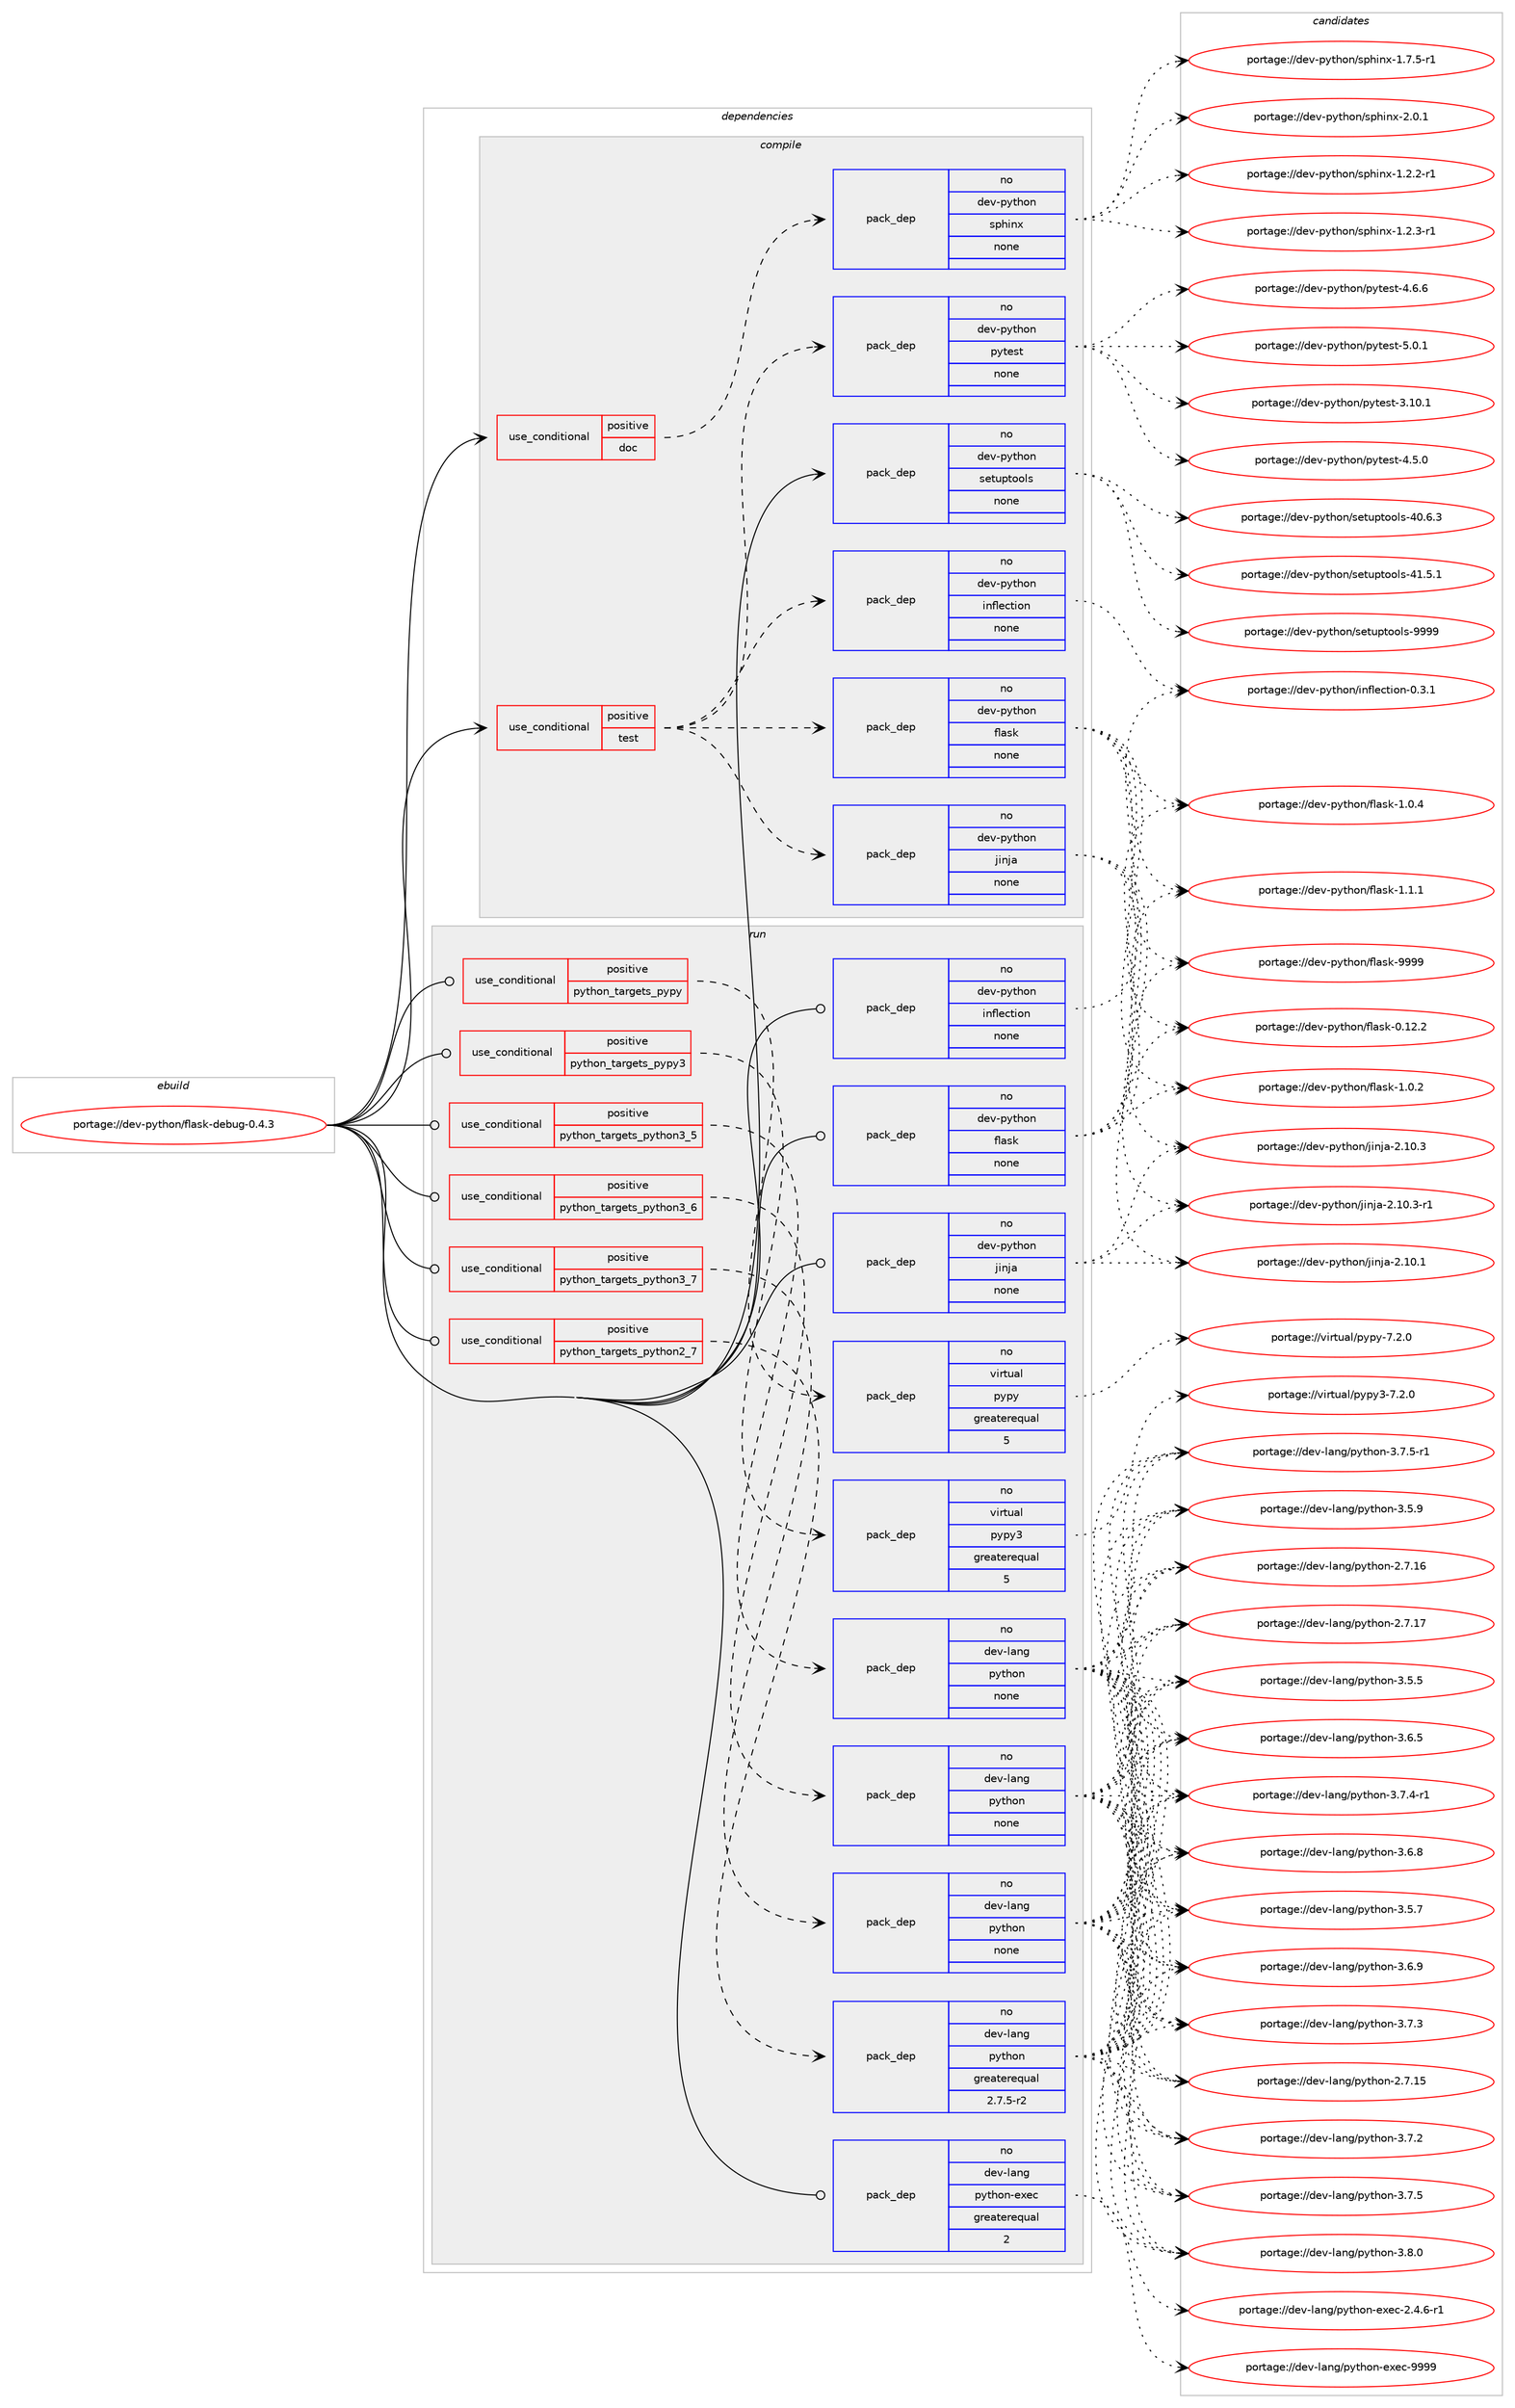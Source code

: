 digraph prolog {

# *************
# Graph options
# *************

newrank=true;
concentrate=true;
compound=true;
graph [rankdir=LR,fontname=Helvetica,fontsize=10,ranksep=1.5];#, ranksep=2.5, nodesep=0.2];
edge  [arrowhead=vee];
node  [fontname=Helvetica,fontsize=10];

# **********
# The ebuild
# **********

subgraph cluster_leftcol {
color=gray;
rank=same;
label=<<i>ebuild</i>>;
id [label="portage://dev-python/flask-debug-0.4.3", color=red, width=4, href="../dev-python/flask-debug-0.4.3.svg"];
}

# ****************
# The dependencies
# ****************

subgraph cluster_midcol {
color=gray;
label=<<i>dependencies</i>>;
subgraph cluster_compile {
fillcolor="#eeeeee";
style=filled;
label=<<i>compile</i>>;
subgraph cond28813 {
dependency140055 [label=<<TABLE BORDER="0" CELLBORDER="1" CELLSPACING="0" CELLPADDING="4"><TR><TD ROWSPAN="3" CELLPADDING="10">use_conditional</TD></TR><TR><TD>positive</TD></TR><TR><TD>doc</TD></TR></TABLE>>, shape=none, color=red];
subgraph pack107914 {
dependency140056 [label=<<TABLE BORDER="0" CELLBORDER="1" CELLSPACING="0" CELLPADDING="4" WIDTH="220"><TR><TD ROWSPAN="6" CELLPADDING="30">pack_dep</TD></TR><TR><TD WIDTH="110">no</TD></TR><TR><TD>dev-python</TD></TR><TR><TD>sphinx</TD></TR><TR><TD>none</TD></TR><TR><TD></TD></TR></TABLE>>, shape=none, color=blue];
}
dependency140055:e -> dependency140056:w [weight=20,style="dashed",arrowhead="vee"];
}
id:e -> dependency140055:w [weight=20,style="solid",arrowhead="vee"];
subgraph cond28814 {
dependency140057 [label=<<TABLE BORDER="0" CELLBORDER="1" CELLSPACING="0" CELLPADDING="4"><TR><TD ROWSPAN="3" CELLPADDING="10">use_conditional</TD></TR><TR><TD>positive</TD></TR><TR><TD>test</TD></TR></TABLE>>, shape=none, color=red];
subgraph pack107915 {
dependency140058 [label=<<TABLE BORDER="0" CELLBORDER="1" CELLSPACING="0" CELLPADDING="4" WIDTH="220"><TR><TD ROWSPAN="6" CELLPADDING="30">pack_dep</TD></TR><TR><TD WIDTH="110">no</TD></TR><TR><TD>dev-python</TD></TR><TR><TD>flask</TD></TR><TR><TD>none</TD></TR><TR><TD></TD></TR></TABLE>>, shape=none, color=blue];
}
dependency140057:e -> dependency140058:w [weight=20,style="dashed",arrowhead="vee"];
subgraph pack107916 {
dependency140059 [label=<<TABLE BORDER="0" CELLBORDER="1" CELLSPACING="0" CELLPADDING="4" WIDTH="220"><TR><TD ROWSPAN="6" CELLPADDING="30">pack_dep</TD></TR><TR><TD WIDTH="110">no</TD></TR><TR><TD>dev-python</TD></TR><TR><TD>inflection</TD></TR><TR><TD>none</TD></TR><TR><TD></TD></TR></TABLE>>, shape=none, color=blue];
}
dependency140057:e -> dependency140059:w [weight=20,style="dashed",arrowhead="vee"];
subgraph pack107917 {
dependency140060 [label=<<TABLE BORDER="0" CELLBORDER="1" CELLSPACING="0" CELLPADDING="4" WIDTH="220"><TR><TD ROWSPAN="6" CELLPADDING="30">pack_dep</TD></TR><TR><TD WIDTH="110">no</TD></TR><TR><TD>dev-python</TD></TR><TR><TD>jinja</TD></TR><TR><TD>none</TD></TR><TR><TD></TD></TR></TABLE>>, shape=none, color=blue];
}
dependency140057:e -> dependency140060:w [weight=20,style="dashed",arrowhead="vee"];
subgraph pack107918 {
dependency140061 [label=<<TABLE BORDER="0" CELLBORDER="1" CELLSPACING="0" CELLPADDING="4" WIDTH="220"><TR><TD ROWSPAN="6" CELLPADDING="30">pack_dep</TD></TR><TR><TD WIDTH="110">no</TD></TR><TR><TD>dev-python</TD></TR><TR><TD>pytest</TD></TR><TR><TD>none</TD></TR><TR><TD></TD></TR></TABLE>>, shape=none, color=blue];
}
dependency140057:e -> dependency140061:w [weight=20,style="dashed",arrowhead="vee"];
}
id:e -> dependency140057:w [weight=20,style="solid",arrowhead="vee"];
subgraph pack107919 {
dependency140062 [label=<<TABLE BORDER="0" CELLBORDER="1" CELLSPACING="0" CELLPADDING="4" WIDTH="220"><TR><TD ROWSPAN="6" CELLPADDING="30">pack_dep</TD></TR><TR><TD WIDTH="110">no</TD></TR><TR><TD>dev-python</TD></TR><TR><TD>setuptools</TD></TR><TR><TD>none</TD></TR><TR><TD></TD></TR></TABLE>>, shape=none, color=blue];
}
id:e -> dependency140062:w [weight=20,style="solid",arrowhead="vee"];
}
subgraph cluster_compileandrun {
fillcolor="#eeeeee";
style=filled;
label=<<i>compile and run</i>>;
}
subgraph cluster_run {
fillcolor="#eeeeee";
style=filled;
label=<<i>run</i>>;
subgraph cond28815 {
dependency140063 [label=<<TABLE BORDER="0" CELLBORDER="1" CELLSPACING="0" CELLPADDING="4"><TR><TD ROWSPAN="3" CELLPADDING="10">use_conditional</TD></TR><TR><TD>positive</TD></TR><TR><TD>python_targets_pypy</TD></TR></TABLE>>, shape=none, color=red];
subgraph pack107920 {
dependency140064 [label=<<TABLE BORDER="0" CELLBORDER="1" CELLSPACING="0" CELLPADDING="4" WIDTH="220"><TR><TD ROWSPAN="6" CELLPADDING="30">pack_dep</TD></TR><TR><TD WIDTH="110">no</TD></TR><TR><TD>virtual</TD></TR><TR><TD>pypy</TD></TR><TR><TD>greaterequal</TD></TR><TR><TD>5</TD></TR></TABLE>>, shape=none, color=blue];
}
dependency140063:e -> dependency140064:w [weight=20,style="dashed",arrowhead="vee"];
}
id:e -> dependency140063:w [weight=20,style="solid",arrowhead="odot"];
subgraph cond28816 {
dependency140065 [label=<<TABLE BORDER="0" CELLBORDER="1" CELLSPACING="0" CELLPADDING="4"><TR><TD ROWSPAN="3" CELLPADDING="10">use_conditional</TD></TR><TR><TD>positive</TD></TR><TR><TD>python_targets_pypy3</TD></TR></TABLE>>, shape=none, color=red];
subgraph pack107921 {
dependency140066 [label=<<TABLE BORDER="0" CELLBORDER="1" CELLSPACING="0" CELLPADDING="4" WIDTH="220"><TR><TD ROWSPAN="6" CELLPADDING="30">pack_dep</TD></TR><TR><TD WIDTH="110">no</TD></TR><TR><TD>virtual</TD></TR><TR><TD>pypy3</TD></TR><TR><TD>greaterequal</TD></TR><TR><TD>5</TD></TR></TABLE>>, shape=none, color=blue];
}
dependency140065:e -> dependency140066:w [weight=20,style="dashed",arrowhead="vee"];
}
id:e -> dependency140065:w [weight=20,style="solid",arrowhead="odot"];
subgraph cond28817 {
dependency140067 [label=<<TABLE BORDER="0" CELLBORDER="1" CELLSPACING="0" CELLPADDING="4"><TR><TD ROWSPAN="3" CELLPADDING="10">use_conditional</TD></TR><TR><TD>positive</TD></TR><TR><TD>python_targets_python2_7</TD></TR></TABLE>>, shape=none, color=red];
subgraph pack107922 {
dependency140068 [label=<<TABLE BORDER="0" CELLBORDER="1" CELLSPACING="0" CELLPADDING="4" WIDTH="220"><TR><TD ROWSPAN="6" CELLPADDING="30">pack_dep</TD></TR><TR><TD WIDTH="110">no</TD></TR><TR><TD>dev-lang</TD></TR><TR><TD>python</TD></TR><TR><TD>greaterequal</TD></TR><TR><TD>2.7.5-r2</TD></TR></TABLE>>, shape=none, color=blue];
}
dependency140067:e -> dependency140068:w [weight=20,style="dashed",arrowhead="vee"];
}
id:e -> dependency140067:w [weight=20,style="solid",arrowhead="odot"];
subgraph cond28818 {
dependency140069 [label=<<TABLE BORDER="0" CELLBORDER="1" CELLSPACING="0" CELLPADDING="4"><TR><TD ROWSPAN="3" CELLPADDING="10">use_conditional</TD></TR><TR><TD>positive</TD></TR><TR><TD>python_targets_python3_5</TD></TR></TABLE>>, shape=none, color=red];
subgraph pack107923 {
dependency140070 [label=<<TABLE BORDER="0" CELLBORDER="1" CELLSPACING="0" CELLPADDING="4" WIDTH="220"><TR><TD ROWSPAN="6" CELLPADDING="30">pack_dep</TD></TR><TR><TD WIDTH="110">no</TD></TR><TR><TD>dev-lang</TD></TR><TR><TD>python</TD></TR><TR><TD>none</TD></TR><TR><TD></TD></TR></TABLE>>, shape=none, color=blue];
}
dependency140069:e -> dependency140070:w [weight=20,style="dashed",arrowhead="vee"];
}
id:e -> dependency140069:w [weight=20,style="solid",arrowhead="odot"];
subgraph cond28819 {
dependency140071 [label=<<TABLE BORDER="0" CELLBORDER="1" CELLSPACING="0" CELLPADDING="4"><TR><TD ROWSPAN="3" CELLPADDING="10">use_conditional</TD></TR><TR><TD>positive</TD></TR><TR><TD>python_targets_python3_6</TD></TR></TABLE>>, shape=none, color=red];
subgraph pack107924 {
dependency140072 [label=<<TABLE BORDER="0" CELLBORDER="1" CELLSPACING="0" CELLPADDING="4" WIDTH="220"><TR><TD ROWSPAN="6" CELLPADDING="30">pack_dep</TD></TR><TR><TD WIDTH="110">no</TD></TR><TR><TD>dev-lang</TD></TR><TR><TD>python</TD></TR><TR><TD>none</TD></TR><TR><TD></TD></TR></TABLE>>, shape=none, color=blue];
}
dependency140071:e -> dependency140072:w [weight=20,style="dashed",arrowhead="vee"];
}
id:e -> dependency140071:w [weight=20,style="solid",arrowhead="odot"];
subgraph cond28820 {
dependency140073 [label=<<TABLE BORDER="0" CELLBORDER="1" CELLSPACING="0" CELLPADDING="4"><TR><TD ROWSPAN="3" CELLPADDING="10">use_conditional</TD></TR><TR><TD>positive</TD></TR><TR><TD>python_targets_python3_7</TD></TR></TABLE>>, shape=none, color=red];
subgraph pack107925 {
dependency140074 [label=<<TABLE BORDER="0" CELLBORDER="1" CELLSPACING="0" CELLPADDING="4" WIDTH="220"><TR><TD ROWSPAN="6" CELLPADDING="30">pack_dep</TD></TR><TR><TD WIDTH="110">no</TD></TR><TR><TD>dev-lang</TD></TR><TR><TD>python</TD></TR><TR><TD>none</TD></TR><TR><TD></TD></TR></TABLE>>, shape=none, color=blue];
}
dependency140073:e -> dependency140074:w [weight=20,style="dashed",arrowhead="vee"];
}
id:e -> dependency140073:w [weight=20,style="solid",arrowhead="odot"];
subgraph pack107926 {
dependency140075 [label=<<TABLE BORDER="0" CELLBORDER="1" CELLSPACING="0" CELLPADDING="4" WIDTH="220"><TR><TD ROWSPAN="6" CELLPADDING="30">pack_dep</TD></TR><TR><TD WIDTH="110">no</TD></TR><TR><TD>dev-lang</TD></TR><TR><TD>python-exec</TD></TR><TR><TD>greaterequal</TD></TR><TR><TD>2</TD></TR></TABLE>>, shape=none, color=blue];
}
id:e -> dependency140075:w [weight=20,style="solid",arrowhead="odot"];
subgraph pack107927 {
dependency140076 [label=<<TABLE BORDER="0" CELLBORDER="1" CELLSPACING="0" CELLPADDING="4" WIDTH="220"><TR><TD ROWSPAN="6" CELLPADDING="30">pack_dep</TD></TR><TR><TD WIDTH="110">no</TD></TR><TR><TD>dev-python</TD></TR><TR><TD>flask</TD></TR><TR><TD>none</TD></TR><TR><TD></TD></TR></TABLE>>, shape=none, color=blue];
}
id:e -> dependency140076:w [weight=20,style="solid",arrowhead="odot"];
subgraph pack107928 {
dependency140077 [label=<<TABLE BORDER="0" CELLBORDER="1" CELLSPACING="0" CELLPADDING="4" WIDTH="220"><TR><TD ROWSPAN="6" CELLPADDING="30">pack_dep</TD></TR><TR><TD WIDTH="110">no</TD></TR><TR><TD>dev-python</TD></TR><TR><TD>inflection</TD></TR><TR><TD>none</TD></TR><TR><TD></TD></TR></TABLE>>, shape=none, color=blue];
}
id:e -> dependency140077:w [weight=20,style="solid",arrowhead="odot"];
subgraph pack107929 {
dependency140078 [label=<<TABLE BORDER="0" CELLBORDER="1" CELLSPACING="0" CELLPADDING="4" WIDTH="220"><TR><TD ROWSPAN="6" CELLPADDING="30">pack_dep</TD></TR><TR><TD WIDTH="110">no</TD></TR><TR><TD>dev-python</TD></TR><TR><TD>jinja</TD></TR><TR><TD>none</TD></TR><TR><TD></TD></TR></TABLE>>, shape=none, color=blue];
}
id:e -> dependency140078:w [weight=20,style="solid",arrowhead="odot"];
}
}

# **************
# The candidates
# **************

subgraph cluster_choices {
rank=same;
color=gray;
label=<<i>candidates</i>>;

subgraph choice107914 {
color=black;
nodesep=1;
choiceportage10010111845112121116104111110471151121041051101204549465046504511449 [label="portage://dev-python/sphinx-1.2.2-r1", color=red, width=4,href="../dev-python/sphinx-1.2.2-r1.svg"];
choiceportage10010111845112121116104111110471151121041051101204549465046514511449 [label="portage://dev-python/sphinx-1.2.3-r1", color=red, width=4,href="../dev-python/sphinx-1.2.3-r1.svg"];
choiceportage10010111845112121116104111110471151121041051101204549465546534511449 [label="portage://dev-python/sphinx-1.7.5-r1", color=red, width=4,href="../dev-python/sphinx-1.7.5-r1.svg"];
choiceportage1001011184511212111610411111047115112104105110120455046484649 [label="portage://dev-python/sphinx-2.0.1", color=red, width=4,href="../dev-python/sphinx-2.0.1.svg"];
dependency140056:e -> choiceportage10010111845112121116104111110471151121041051101204549465046504511449:w [style=dotted,weight="100"];
dependency140056:e -> choiceportage10010111845112121116104111110471151121041051101204549465046514511449:w [style=dotted,weight="100"];
dependency140056:e -> choiceportage10010111845112121116104111110471151121041051101204549465546534511449:w [style=dotted,weight="100"];
dependency140056:e -> choiceportage1001011184511212111610411111047115112104105110120455046484649:w [style=dotted,weight="100"];
}
subgraph choice107915 {
color=black;
nodesep=1;
choiceportage10010111845112121116104111110471021089711510745484649504650 [label="portage://dev-python/flask-0.12.2", color=red, width=4,href="../dev-python/flask-0.12.2.svg"];
choiceportage100101118451121211161041111104710210897115107454946484650 [label="portage://dev-python/flask-1.0.2", color=red, width=4,href="../dev-python/flask-1.0.2.svg"];
choiceportage100101118451121211161041111104710210897115107454946484652 [label="portage://dev-python/flask-1.0.4", color=red, width=4,href="../dev-python/flask-1.0.4.svg"];
choiceportage100101118451121211161041111104710210897115107454946494649 [label="portage://dev-python/flask-1.1.1", color=red, width=4,href="../dev-python/flask-1.1.1.svg"];
choiceportage1001011184511212111610411111047102108971151074557575757 [label="portage://dev-python/flask-9999", color=red, width=4,href="../dev-python/flask-9999.svg"];
dependency140058:e -> choiceportage10010111845112121116104111110471021089711510745484649504650:w [style=dotted,weight="100"];
dependency140058:e -> choiceportage100101118451121211161041111104710210897115107454946484650:w [style=dotted,weight="100"];
dependency140058:e -> choiceportage100101118451121211161041111104710210897115107454946484652:w [style=dotted,weight="100"];
dependency140058:e -> choiceportage100101118451121211161041111104710210897115107454946494649:w [style=dotted,weight="100"];
dependency140058:e -> choiceportage1001011184511212111610411111047102108971151074557575757:w [style=dotted,weight="100"];
}
subgraph choice107916 {
color=black;
nodesep=1;
choiceportage100101118451121211161041111104710511010210810199116105111110454846514649 [label="portage://dev-python/inflection-0.3.1", color=red, width=4,href="../dev-python/inflection-0.3.1.svg"];
dependency140059:e -> choiceportage100101118451121211161041111104710511010210810199116105111110454846514649:w [style=dotted,weight="100"];
}
subgraph choice107917 {
color=black;
nodesep=1;
choiceportage10010111845112121116104111110471061051101069745504649484649 [label="portage://dev-python/jinja-2.10.1", color=red, width=4,href="../dev-python/jinja-2.10.1.svg"];
choiceportage10010111845112121116104111110471061051101069745504649484651 [label="portage://dev-python/jinja-2.10.3", color=red, width=4,href="../dev-python/jinja-2.10.3.svg"];
choiceportage100101118451121211161041111104710610511010697455046494846514511449 [label="portage://dev-python/jinja-2.10.3-r1", color=red, width=4,href="../dev-python/jinja-2.10.3-r1.svg"];
dependency140060:e -> choiceportage10010111845112121116104111110471061051101069745504649484649:w [style=dotted,weight="100"];
dependency140060:e -> choiceportage10010111845112121116104111110471061051101069745504649484651:w [style=dotted,weight="100"];
dependency140060:e -> choiceportage100101118451121211161041111104710610511010697455046494846514511449:w [style=dotted,weight="100"];
}
subgraph choice107918 {
color=black;
nodesep=1;
choiceportage100101118451121211161041111104711212111610111511645514649484649 [label="portage://dev-python/pytest-3.10.1", color=red, width=4,href="../dev-python/pytest-3.10.1.svg"];
choiceportage1001011184511212111610411111047112121116101115116455246534648 [label="portage://dev-python/pytest-4.5.0", color=red, width=4,href="../dev-python/pytest-4.5.0.svg"];
choiceportage1001011184511212111610411111047112121116101115116455246544654 [label="portage://dev-python/pytest-4.6.6", color=red, width=4,href="../dev-python/pytest-4.6.6.svg"];
choiceportage1001011184511212111610411111047112121116101115116455346484649 [label="portage://dev-python/pytest-5.0.1", color=red, width=4,href="../dev-python/pytest-5.0.1.svg"];
dependency140061:e -> choiceportage100101118451121211161041111104711212111610111511645514649484649:w [style=dotted,weight="100"];
dependency140061:e -> choiceportage1001011184511212111610411111047112121116101115116455246534648:w [style=dotted,weight="100"];
dependency140061:e -> choiceportage1001011184511212111610411111047112121116101115116455246544654:w [style=dotted,weight="100"];
dependency140061:e -> choiceportage1001011184511212111610411111047112121116101115116455346484649:w [style=dotted,weight="100"];
}
subgraph choice107919 {
color=black;
nodesep=1;
choiceportage100101118451121211161041111104711510111611711211611111110811545524846544651 [label="portage://dev-python/setuptools-40.6.3", color=red, width=4,href="../dev-python/setuptools-40.6.3.svg"];
choiceportage100101118451121211161041111104711510111611711211611111110811545524946534649 [label="portage://dev-python/setuptools-41.5.1", color=red, width=4,href="../dev-python/setuptools-41.5.1.svg"];
choiceportage10010111845112121116104111110471151011161171121161111111081154557575757 [label="portage://dev-python/setuptools-9999", color=red, width=4,href="../dev-python/setuptools-9999.svg"];
dependency140062:e -> choiceportage100101118451121211161041111104711510111611711211611111110811545524846544651:w [style=dotted,weight="100"];
dependency140062:e -> choiceportage100101118451121211161041111104711510111611711211611111110811545524946534649:w [style=dotted,weight="100"];
dependency140062:e -> choiceportage10010111845112121116104111110471151011161171121161111111081154557575757:w [style=dotted,weight="100"];
}
subgraph choice107920 {
color=black;
nodesep=1;
choiceportage1181051141161179710847112121112121455546504648 [label="portage://virtual/pypy-7.2.0", color=red, width=4,href="../virtual/pypy-7.2.0.svg"];
dependency140064:e -> choiceportage1181051141161179710847112121112121455546504648:w [style=dotted,weight="100"];
}
subgraph choice107921 {
color=black;
nodesep=1;
choiceportage118105114116117971084711212111212151455546504648 [label="portage://virtual/pypy3-7.2.0", color=red, width=4,href="../virtual/pypy3-7.2.0.svg"];
dependency140066:e -> choiceportage118105114116117971084711212111212151455546504648:w [style=dotted,weight="100"];
}
subgraph choice107922 {
color=black;
nodesep=1;
choiceportage10010111845108971101034711212111610411111045504655464953 [label="portage://dev-lang/python-2.7.15", color=red, width=4,href="../dev-lang/python-2.7.15.svg"];
choiceportage10010111845108971101034711212111610411111045504655464954 [label="portage://dev-lang/python-2.7.16", color=red, width=4,href="../dev-lang/python-2.7.16.svg"];
choiceportage10010111845108971101034711212111610411111045504655464955 [label="portage://dev-lang/python-2.7.17", color=red, width=4,href="../dev-lang/python-2.7.17.svg"];
choiceportage100101118451089711010347112121116104111110455146534653 [label="portage://dev-lang/python-3.5.5", color=red, width=4,href="../dev-lang/python-3.5.5.svg"];
choiceportage100101118451089711010347112121116104111110455146534655 [label="portage://dev-lang/python-3.5.7", color=red, width=4,href="../dev-lang/python-3.5.7.svg"];
choiceportage100101118451089711010347112121116104111110455146534657 [label="portage://dev-lang/python-3.5.9", color=red, width=4,href="../dev-lang/python-3.5.9.svg"];
choiceportage100101118451089711010347112121116104111110455146544653 [label="portage://dev-lang/python-3.6.5", color=red, width=4,href="../dev-lang/python-3.6.5.svg"];
choiceportage100101118451089711010347112121116104111110455146544656 [label="portage://dev-lang/python-3.6.8", color=red, width=4,href="../dev-lang/python-3.6.8.svg"];
choiceportage100101118451089711010347112121116104111110455146544657 [label="portage://dev-lang/python-3.6.9", color=red, width=4,href="../dev-lang/python-3.6.9.svg"];
choiceportage100101118451089711010347112121116104111110455146554650 [label="portage://dev-lang/python-3.7.2", color=red, width=4,href="../dev-lang/python-3.7.2.svg"];
choiceportage100101118451089711010347112121116104111110455146554651 [label="portage://dev-lang/python-3.7.3", color=red, width=4,href="../dev-lang/python-3.7.3.svg"];
choiceportage1001011184510897110103471121211161041111104551465546524511449 [label="portage://dev-lang/python-3.7.4-r1", color=red, width=4,href="../dev-lang/python-3.7.4-r1.svg"];
choiceportage100101118451089711010347112121116104111110455146554653 [label="portage://dev-lang/python-3.7.5", color=red, width=4,href="../dev-lang/python-3.7.5.svg"];
choiceportage1001011184510897110103471121211161041111104551465546534511449 [label="portage://dev-lang/python-3.7.5-r1", color=red, width=4,href="../dev-lang/python-3.7.5-r1.svg"];
choiceportage100101118451089711010347112121116104111110455146564648 [label="portage://dev-lang/python-3.8.0", color=red, width=4,href="../dev-lang/python-3.8.0.svg"];
dependency140068:e -> choiceportage10010111845108971101034711212111610411111045504655464953:w [style=dotted,weight="100"];
dependency140068:e -> choiceportage10010111845108971101034711212111610411111045504655464954:w [style=dotted,weight="100"];
dependency140068:e -> choiceportage10010111845108971101034711212111610411111045504655464955:w [style=dotted,weight="100"];
dependency140068:e -> choiceportage100101118451089711010347112121116104111110455146534653:w [style=dotted,weight="100"];
dependency140068:e -> choiceportage100101118451089711010347112121116104111110455146534655:w [style=dotted,weight="100"];
dependency140068:e -> choiceportage100101118451089711010347112121116104111110455146534657:w [style=dotted,weight="100"];
dependency140068:e -> choiceportage100101118451089711010347112121116104111110455146544653:w [style=dotted,weight="100"];
dependency140068:e -> choiceportage100101118451089711010347112121116104111110455146544656:w [style=dotted,weight="100"];
dependency140068:e -> choiceportage100101118451089711010347112121116104111110455146544657:w [style=dotted,weight="100"];
dependency140068:e -> choiceportage100101118451089711010347112121116104111110455146554650:w [style=dotted,weight="100"];
dependency140068:e -> choiceportage100101118451089711010347112121116104111110455146554651:w [style=dotted,weight="100"];
dependency140068:e -> choiceportage1001011184510897110103471121211161041111104551465546524511449:w [style=dotted,weight="100"];
dependency140068:e -> choiceportage100101118451089711010347112121116104111110455146554653:w [style=dotted,weight="100"];
dependency140068:e -> choiceportage1001011184510897110103471121211161041111104551465546534511449:w [style=dotted,weight="100"];
dependency140068:e -> choiceportage100101118451089711010347112121116104111110455146564648:w [style=dotted,weight="100"];
}
subgraph choice107923 {
color=black;
nodesep=1;
choiceportage10010111845108971101034711212111610411111045504655464953 [label="portage://dev-lang/python-2.7.15", color=red, width=4,href="../dev-lang/python-2.7.15.svg"];
choiceportage10010111845108971101034711212111610411111045504655464954 [label="portage://dev-lang/python-2.7.16", color=red, width=4,href="../dev-lang/python-2.7.16.svg"];
choiceportage10010111845108971101034711212111610411111045504655464955 [label="portage://dev-lang/python-2.7.17", color=red, width=4,href="../dev-lang/python-2.7.17.svg"];
choiceportage100101118451089711010347112121116104111110455146534653 [label="portage://dev-lang/python-3.5.5", color=red, width=4,href="../dev-lang/python-3.5.5.svg"];
choiceportage100101118451089711010347112121116104111110455146534655 [label="portage://dev-lang/python-3.5.7", color=red, width=4,href="../dev-lang/python-3.5.7.svg"];
choiceportage100101118451089711010347112121116104111110455146534657 [label="portage://dev-lang/python-3.5.9", color=red, width=4,href="../dev-lang/python-3.5.9.svg"];
choiceportage100101118451089711010347112121116104111110455146544653 [label="portage://dev-lang/python-3.6.5", color=red, width=4,href="../dev-lang/python-3.6.5.svg"];
choiceportage100101118451089711010347112121116104111110455146544656 [label="portage://dev-lang/python-3.6.8", color=red, width=4,href="../dev-lang/python-3.6.8.svg"];
choiceportage100101118451089711010347112121116104111110455146544657 [label="portage://dev-lang/python-3.6.9", color=red, width=4,href="../dev-lang/python-3.6.9.svg"];
choiceportage100101118451089711010347112121116104111110455146554650 [label="portage://dev-lang/python-3.7.2", color=red, width=4,href="../dev-lang/python-3.7.2.svg"];
choiceportage100101118451089711010347112121116104111110455146554651 [label="portage://dev-lang/python-3.7.3", color=red, width=4,href="../dev-lang/python-3.7.3.svg"];
choiceportage1001011184510897110103471121211161041111104551465546524511449 [label="portage://dev-lang/python-3.7.4-r1", color=red, width=4,href="../dev-lang/python-3.7.4-r1.svg"];
choiceportage100101118451089711010347112121116104111110455146554653 [label="portage://dev-lang/python-3.7.5", color=red, width=4,href="../dev-lang/python-3.7.5.svg"];
choiceportage1001011184510897110103471121211161041111104551465546534511449 [label="portage://dev-lang/python-3.7.5-r1", color=red, width=4,href="../dev-lang/python-3.7.5-r1.svg"];
choiceportage100101118451089711010347112121116104111110455146564648 [label="portage://dev-lang/python-3.8.0", color=red, width=4,href="../dev-lang/python-3.8.0.svg"];
dependency140070:e -> choiceportage10010111845108971101034711212111610411111045504655464953:w [style=dotted,weight="100"];
dependency140070:e -> choiceportage10010111845108971101034711212111610411111045504655464954:w [style=dotted,weight="100"];
dependency140070:e -> choiceportage10010111845108971101034711212111610411111045504655464955:w [style=dotted,weight="100"];
dependency140070:e -> choiceportage100101118451089711010347112121116104111110455146534653:w [style=dotted,weight="100"];
dependency140070:e -> choiceportage100101118451089711010347112121116104111110455146534655:w [style=dotted,weight="100"];
dependency140070:e -> choiceportage100101118451089711010347112121116104111110455146534657:w [style=dotted,weight="100"];
dependency140070:e -> choiceportage100101118451089711010347112121116104111110455146544653:w [style=dotted,weight="100"];
dependency140070:e -> choiceportage100101118451089711010347112121116104111110455146544656:w [style=dotted,weight="100"];
dependency140070:e -> choiceportage100101118451089711010347112121116104111110455146544657:w [style=dotted,weight="100"];
dependency140070:e -> choiceportage100101118451089711010347112121116104111110455146554650:w [style=dotted,weight="100"];
dependency140070:e -> choiceportage100101118451089711010347112121116104111110455146554651:w [style=dotted,weight="100"];
dependency140070:e -> choiceportage1001011184510897110103471121211161041111104551465546524511449:w [style=dotted,weight="100"];
dependency140070:e -> choiceportage100101118451089711010347112121116104111110455146554653:w [style=dotted,weight="100"];
dependency140070:e -> choiceportage1001011184510897110103471121211161041111104551465546534511449:w [style=dotted,weight="100"];
dependency140070:e -> choiceportage100101118451089711010347112121116104111110455146564648:w [style=dotted,weight="100"];
}
subgraph choice107924 {
color=black;
nodesep=1;
choiceportage10010111845108971101034711212111610411111045504655464953 [label="portage://dev-lang/python-2.7.15", color=red, width=4,href="../dev-lang/python-2.7.15.svg"];
choiceportage10010111845108971101034711212111610411111045504655464954 [label="portage://dev-lang/python-2.7.16", color=red, width=4,href="../dev-lang/python-2.7.16.svg"];
choiceportage10010111845108971101034711212111610411111045504655464955 [label="portage://dev-lang/python-2.7.17", color=red, width=4,href="../dev-lang/python-2.7.17.svg"];
choiceportage100101118451089711010347112121116104111110455146534653 [label="portage://dev-lang/python-3.5.5", color=red, width=4,href="../dev-lang/python-3.5.5.svg"];
choiceportage100101118451089711010347112121116104111110455146534655 [label="portage://dev-lang/python-3.5.7", color=red, width=4,href="../dev-lang/python-3.5.7.svg"];
choiceportage100101118451089711010347112121116104111110455146534657 [label="portage://dev-lang/python-3.5.9", color=red, width=4,href="../dev-lang/python-3.5.9.svg"];
choiceportage100101118451089711010347112121116104111110455146544653 [label="portage://dev-lang/python-3.6.5", color=red, width=4,href="../dev-lang/python-3.6.5.svg"];
choiceportage100101118451089711010347112121116104111110455146544656 [label="portage://dev-lang/python-3.6.8", color=red, width=4,href="../dev-lang/python-3.6.8.svg"];
choiceportage100101118451089711010347112121116104111110455146544657 [label="portage://dev-lang/python-3.6.9", color=red, width=4,href="../dev-lang/python-3.6.9.svg"];
choiceportage100101118451089711010347112121116104111110455146554650 [label="portage://dev-lang/python-3.7.2", color=red, width=4,href="../dev-lang/python-3.7.2.svg"];
choiceportage100101118451089711010347112121116104111110455146554651 [label="portage://dev-lang/python-3.7.3", color=red, width=4,href="../dev-lang/python-3.7.3.svg"];
choiceportage1001011184510897110103471121211161041111104551465546524511449 [label="portage://dev-lang/python-3.7.4-r1", color=red, width=4,href="../dev-lang/python-3.7.4-r1.svg"];
choiceportage100101118451089711010347112121116104111110455146554653 [label="portage://dev-lang/python-3.7.5", color=red, width=4,href="../dev-lang/python-3.7.5.svg"];
choiceportage1001011184510897110103471121211161041111104551465546534511449 [label="portage://dev-lang/python-3.7.5-r1", color=red, width=4,href="../dev-lang/python-3.7.5-r1.svg"];
choiceportage100101118451089711010347112121116104111110455146564648 [label="portage://dev-lang/python-3.8.0", color=red, width=4,href="../dev-lang/python-3.8.0.svg"];
dependency140072:e -> choiceportage10010111845108971101034711212111610411111045504655464953:w [style=dotted,weight="100"];
dependency140072:e -> choiceportage10010111845108971101034711212111610411111045504655464954:w [style=dotted,weight="100"];
dependency140072:e -> choiceportage10010111845108971101034711212111610411111045504655464955:w [style=dotted,weight="100"];
dependency140072:e -> choiceportage100101118451089711010347112121116104111110455146534653:w [style=dotted,weight="100"];
dependency140072:e -> choiceportage100101118451089711010347112121116104111110455146534655:w [style=dotted,weight="100"];
dependency140072:e -> choiceportage100101118451089711010347112121116104111110455146534657:w [style=dotted,weight="100"];
dependency140072:e -> choiceportage100101118451089711010347112121116104111110455146544653:w [style=dotted,weight="100"];
dependency140072:e -> choiceportage100101118451089711010347112121116104111110455146544656:w [style=dotted,weight="100"];
dependency140072:e -> choiceportage100101118451089711010347112121116104111110455146544657:w [style=dotted,weight="100"];
dependency140072:e -> choiceportage100101118451089711010347112121116104111110455146554650:w [style=dotted,weight="100"];
dependency140072:e -> choiceportage100101118451089711010347112121116104111110455146554651:w [style=dotted,weight="100"];
dependency140072:e -> choiceportage1001011184510897110103471121211161041111104551465546524511449:w [style=dotted,weight="100"];
dependency140072:e -> choiceportage100101118451089711010347112121116104111110455146554653:w [style=dotted,weight="100"];
dependency140072:e -> choiceportage1001011184510897110103471121211161041111104551465546534511449:w [style=dotted,weight="100"];
dependency140072:e -> choiceportage100101118451089711010347112121116104111110455146564648:w [style=dotted,weight="100"];
}
subgraph choice107925 {
color=black;
nodesep=1;
choiceportage10010111845108971101034711212111610411111045504655464953 [label="portage://dev-lang/python-2.7.15", color=red, width=4,href="../dev-lang/python-2.7.15.svg"];
choiceportage10010111845108971101034711212111610411111045504655464954 [label="portage://dev-lang/python-2.7.16", color=red, width=4,href="../dev-lang/python-2.7.16.svg"];
choiceportage10010111845108971101034711212111610411111045504655464955 [label="portage://dev-lang/python-2.7.17", color=red, width=4,href="../dev-lang/python-2.7.17.svg"];
choiceportage100101118451089711010347112121116104111110455146534653 [label="portage://dev-lang/python-3.5.5", color=red, width=4,href="../dev-lang/python-3.5.5.svg"];
choiceportage100101118451089711010347112121116104111110455146534655 [label="portage://dev-lang/python-3.5.7", color=red, width=4,href="../dev-lang/python-3.5.7.svg"];
choiceportage100101118451089711010347112121116104111110455146534657 [label="portage://dev-lang/python-3.5.9", color=red, width=4,href="../dev-lang/python-3.5.9.svg"];
choiceportage100101118451089711010347112121116104111110455146544653 [label="portage://dev-lang/python-3.6.5", color=red, width=4,href="../dev-lang/python-3.6.5.svg"];
choiceportage100101118451089711010347112121116104111110455146544656 [label="portage://dev-lang/python-3.6.8", color=red, width=4,href="../dev-lang/python-3.6.8.svg"];
choiceportage100101118451089711010347112121116104111110455146544657 [label="portage://dev-lang/python-3.6.9", color=red, width=4,href="../dev-lang/python-3.6.9.svg"];
choiceportage100101118451089711010347112121116104111110455146554650 [label="portage://dev-lang/python-3.7.2", color=red, width=4,href="../dev-lang/python-3.7.2.svg"];
choiceportage100101118451089711010347112121116104111110455146554651 [label="portage://dev-lang/python-3.7.3", color=red, width=4,href="../dev-lang/python-3.7.3.svg"];
choiceportage1001011184510897110103471121211161041111104551465546524511449 [label="portage://dev-lang/python-3.7.4-r1", color=red, width=4,href="../dev-lang/python-3.7.4-r1.svg"];
choiceportage100101118451089711010347112121116104111110455146554653 [label="portage://dev-lang/python-3.7.5", color=red, width=4,href="../dev-lang/python-3.7.5.svg"];
choiceportage1001011184510897110103471121211161041111104551465546534511449 [label="portage://dev-lang/python-3.7.5-r1", color=red, width=4,href="../dev-lang/python-3.7.5-r1.svg"];
choiceportage100101118451089711010347112121116104111110455146564648 [label="portage://dev-lang/python-3.8.0", color=red, width=4,href="../dev-lang/python-3.8.0.svg"];
dependency140074:e -> choiceportage10010111845108971101034711212111610411111045504655464953:w [style=dotted,weight="100"];
dependency140074:e -> choiceportage10010111845108971101034711212111610411111045504655464954:w [style=dotted,weight="100"];
dependency140074:e -> choiceportage10010111845108971101034711212111610411111045504655464955:w [style=dotted,weight="100"];
dependency140074:e -> choiceportage100101118451089711010347112121116104111110455146534653:w [style=dotted,weight="100"];
dependency140074:e -> choiceportage100101118451089711010347112121116104111110455146534655:w [style=dotted,weight="100"];
dependency140074:e -> choiceportage100101118451089711010347112121116104111110455146534657:w [style=dotted,weight="100"];
dependency140074:e -> choiceportage100101118451089711010347112121116104111110455146544653:w [style=dotted,weight="100"];
dependency140074:e -> choiceportage100101118451089711010347112121116104111110455146544656:w [style=dotted,weight="100"];
dependency140074:e -> choiceportage100101118451089711010347112121116104111110455146544657:w [style=dotted,weight="100"];
dependency140074:e -> choiceportage100101118451089711010347112121116104111110455146554650:w [style=dotted,weight="100"];
dependency140074:e -> choiceportage100101118451089711010347112121116104111110455146554651:w [style=dotted,weight="100"];
dependency140074:e -> choiceportage1001011184510897110103471121211161041111104551465546524511449:w [style=dotted,weight="100"];
dependency140074:e -> choiceportage100101118451089711010347112121116104111110455146554653:w [style=dotted,weight="100"];
dependency140074:e -> choiceportage1001011184510897110103471121211161041111104551465546534511449:w [style=dotted,weight="100"];
dependency140074:e -> choiceportage100101118451089711010347112121116104111110455146564648:w [style=dotted,weight="100"];
}
subgraph choice107926 {
color=black;
nodesep=1;
choiceportage10010111845108971101034711212111610411111045101120101994550465246544511449 [label="portage://dev-lang/python-exec-2.4.6-r1", color=red, width=4,href="../dev-lang/python-exec-2.4.6-r1.svg"];
choiceportage10010111845108971101034711212111610411111045101120101994557575757 [label="portage://dev-lang/python-exec-9999", color=red, width=4,href="../dev-lang/python-exec-9999.svg"];
dependency140075:e -> choiceportage10010111845108971101034711212111610411111045101120101994550465246544511449:w [style=dotted,weight="100"];
dependency140075:e -> choiceportage10010111845108971101034711212111610411111045101120101994557575757:w [style=dotted,weight="100"];
}
subgraph choice107927 {
color=black;
nodesep=1;
choiceportage10010111845112121116104111110471021089711510745484649504650 [label="portage://dev-python/flask-0.12.2", color=red, width=4,href="../dev-python/flask-0.12.2.svg"];
choiceportage100101118451121211161041111104710210897115107454946484650 [label="portage://dev-python/flask-1.0.2", color=red, width=4,href="../dev-python/flask-1.0.2.svg"];
choiceportage100101118451121211161041111104710210897115107454946484652 [label="portage://dev-python/flask-1.0.4", color=red, width=4,href="../dev-python/flask-1.0.4.svg"];
choiceportage100101118451121211161041111104710210897115107454946494649 [label="portage://dev-python/flask-1.1.1", color=red, width=4,href="../dev-python/flask-1.1.1.svg"];
choiceportage1001011184511212111610411111047102108971151074557575757 [label="portage://dev-python/flask-9999", color=red, width=4,href="../dev-python/flask-9999.svg"];
dependency140076:e -> choiceportage10010111845112121116104111110471021089711510745484649504650:w [style=dotted,weight="100"];
dependency140076:e -> choiceportage100101118451121211161041111104710210897115107454946484650:w [style=dotted,weight="100"];
dependency140076:e -> choiceportage100101118451121211161041111104710210897115107454946484652:w [style=dotted,weight="100"];
dependency140076:e -> choiceportage100101118451121211161041111104710210897115107454946494649:w [style=dotted,weight="100"];
dependency140076:e -> choiceportage1001011184511212111610411111047102108971151074557575757:w [style=dotted,weight="100"];
}
subgraph choice107928 {
color=black;
nodesep=1;
choiceportage100101118451121211161041111104710511010210810199116105111110454846514649 [label="portage://dev-python/inflection-0.3.1", color=red, width=4,href="../dev-python/inflection-0.3.1.svg"];
dependency140077:e -> choiceportage100101118451121211161041111104710511010210810199116105111110454846514649:w [style=dotted,weight="100"];
}
subgraph choice107929 {
color=black;
nodesep=1;
choiceportage10010111845112121116104111110471061051101069745504649484649 [label="portage://dev-python/jinja-2.10.1", color=red, width=4,href="../dev-python/jinja-2.10.1.svg"];
choiceportage10010111845112121116104111110471061051101069745504649484651 [label="portage://dev-python/jinja-2.10.3", color=red, width=4,href="../dev-python/jinja-2.10.3.svg"];
choiceportage100101118451121211161041111104710610511010697455046494846514511449 [label="portage://dev-python/jinja-2.10.3-r1", color=red, width=4,href="../dev-python/jinja-2.10.3-r1.svg"];
dependency140078:e -> choiceportage10010111845112121116104111110471061051101069745504649484649:w [style=dotted,weight="100"];
dependency140078:e -> choiceportage10010111845112121116104111110471061051101069745504649484651:w [style=dotted,weight="100"];
dependency140078:e -> choiceportage100101118451121211161041111104710610511010697455046494846514511449:w [style=dotted,weight="100"];
}
}

}
